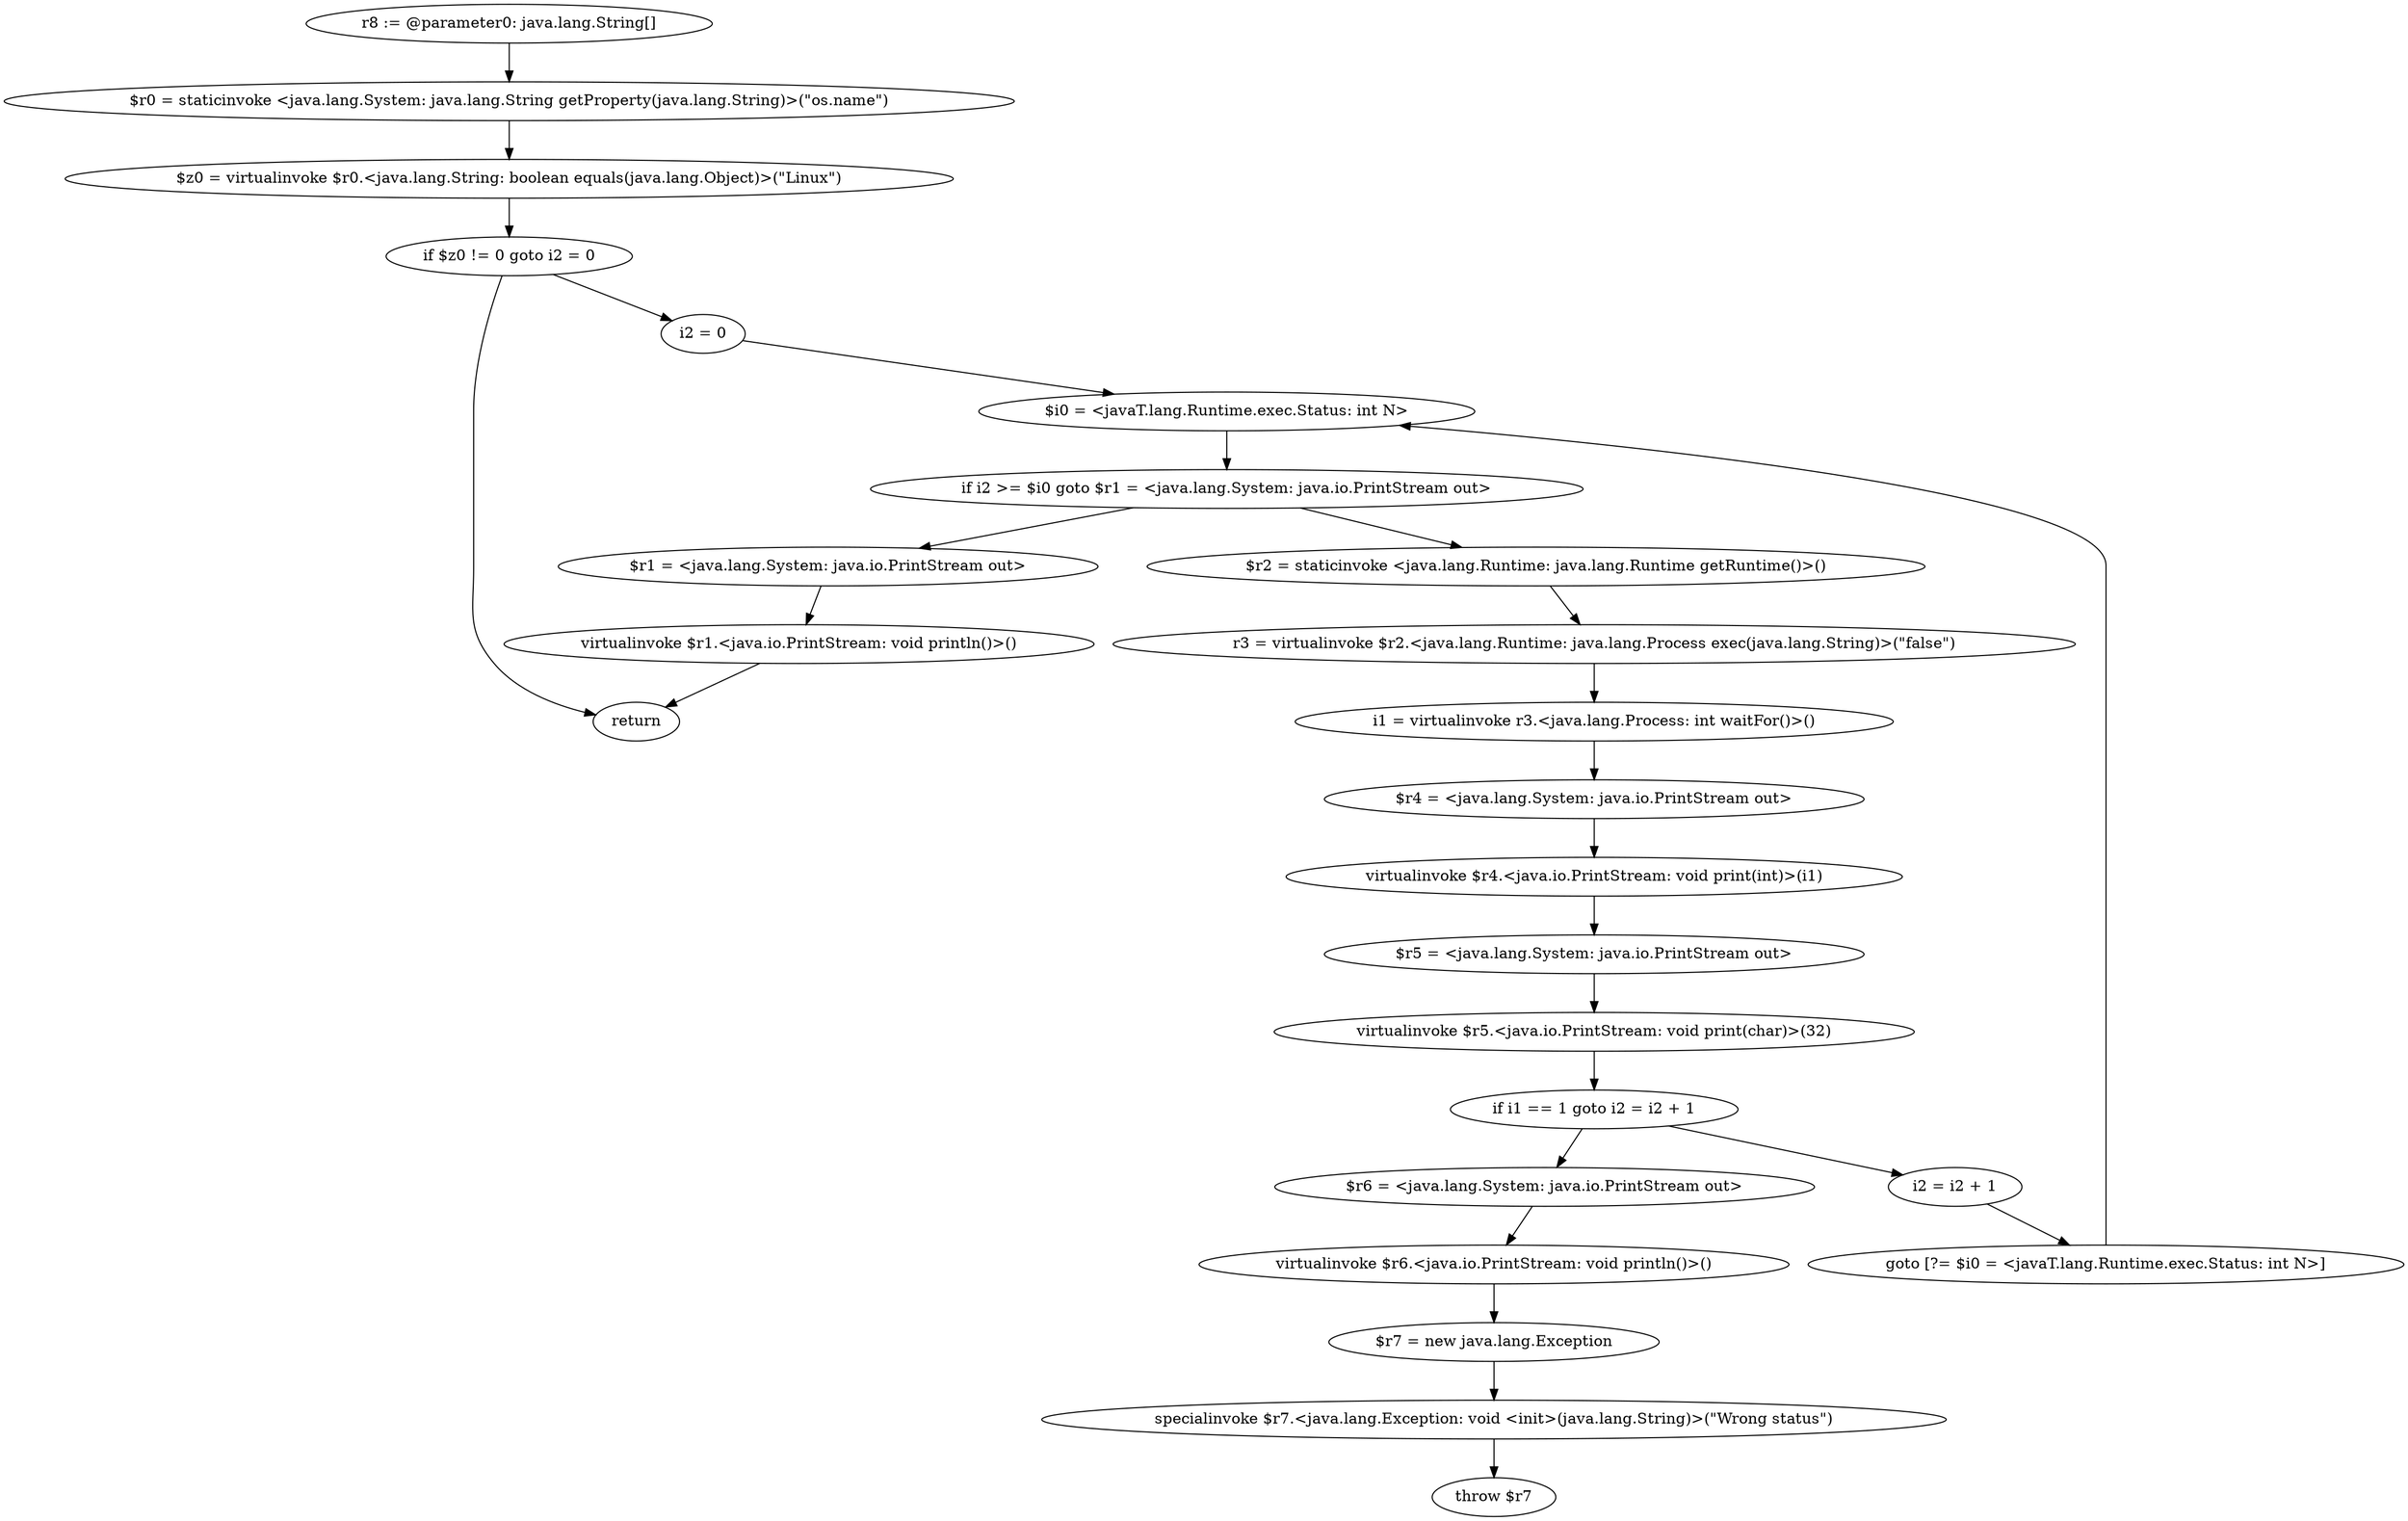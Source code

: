 digraph "unitGraph" {
    "r8 := @parameter0: java.lang.String[]"
    "$r0 = staticinvoke <java.lang.System: java.lang.String getProperty(java.lang.String)>(\"os.name\")"
    "$z0 = virtualinvoke $r0.<java.lang.String: boolean equals(java.lang.Object)>(\"Linux\")"
    "if $z0 != 0 goto i2 = 0"
    "return"
    "i2 = 0"
    "$i0 = <javaT.lang.Runtime.exec.Status: int N>"
    "if i2 >= $i0 goto $r1 = <java.lang.System: java.io.PrintStream out>"
    "$r2 = staticinvoke <java.lang.Runtime: java.lang.Runtime getRuntime()>()"
    "r3 = virtualinvoke $r2.<java.lang.Runtime: java.lang.Process exec(java.lang.String)>(\"false\")"
    "i1 = virtualinvoke r3.<java.lang.Process: int waitFor()>()"
    "$r4 = <java.lang.System: java.io.PrintStream out>"
    "virtualinvoke $r4.<java.io.PrintStream: void print(int)>(i1)"
    "$r5 = <java.lang.System: java.io.PrintStream out>"
    "virtualinvoke $r5.<java.io.PrintStream: void print(char)>(32)"
    "if i1 == 1 goto i2 = i2 + 1"
    "$r6 = <java.lang.System: java.io.PrintStream out>"
    "virtualinvoke $r6.<java.io.PrintStream: void println()>()"
    "$r7 = new java.lang.Exception"
    "specialinvoke $r7.<java.lang.Exception: void <init>(java.lang.String)>(\"Wrong status\")"
    "throw $r7"
    "i2 = i2 + 1"
    "goto [?= $i0 = <javaT.lang.Runtime.exec.Status: int N>]"
    "$r1 = <java.lang.System: java.io.PrintStream out>"
    "virtualinvoke $r1.<java.io.PrintStream: void println()>()"
    "r8 := @parameter0: java.lang.String[]"->"$r0 = staticinvoke <java.lang.System: java.lang.String getProperty(java.lang.String)>(\"os.name\")";
    "$r0 = staticinvoke <java.lang.System: java.lang.String getProperty(java.lang.String)>(\"os.name\")"->"$z0 = virtualinvoke $r0.<java.lang.String: boolean equals(java.lang.Object)>(\"Linux\")";
    "$z0 = virtualinvoke $r0.<java.lang.String: boolean equals(java.lang.Object)>(\"Linux\")"->"if $z0 != 0 goto i2 = 0";
    "if $z0 != 0 goto i2 = 0"->"return";
    "if $z0 != 0 goto i2 = 0"->"i2 = 0";
    "i2 = 0"->"$i0 = <javaT.lang.Runtime.exec.Status: int N>";
    "$i0 = <javaT.lang.Runtime.exec.Status: int N>"->"if i2 >= $i0 goto $r1 = <java.lang.System: java.io.PrintStream out>";
    "if i2 >= $i0 goto $r1 = <java.lang.System: java.io.PrintStream out>"->"$r2 = staticinvoke <java.lang.Runtime: java.lang.Runtime getRuntime()>()";
    "if i2 >= $i0 goto $r1 = <java.lang.System: java.io.PrintStream out>"->"$r1 = <java.lang.System: java.io.PrintStream out>";
    "$r2 = staticinvoke <java.lang.Runtime: java.lang.Runtime getRuntime()>()"->"r3 = virtualinvoke $r2.<java.lang.Runtime: java.lang.Process exec(java.lang.String)>(\"false\")";
    "r3 = virtualinvoke $r2.<java.lang.Runtime: java.lang.Process exec(java.lang.String)>(\"false\")"->"i1 = virtualinvoke r3.<java.lang.Process: int waitFor()>()";
    "i1 = virtualinvoke r3.<java.lang.Process: int waitFor()>()"->"$r4 = <java.lang.System: java.io.PrintStream out>";
    "$r4 = <java.lang.System: java.io.PrintStream out>"->"virtualinvoke $r4.<java.io.PrintStream: void print(int)>(i1)";
    "virtualinvoke $r4.<java.io.PrintStream: void print(int)>(i1)"->"$r5 = <java.lang.System: java.io.PrintStream out>";
    "$r5 = <java.lang.System: java.io.PrintStream out>"->"virtualinvoke $r5.<java.io.PrintStream: void print(char)>(32)";
    "virtualinvoke $r5.<java.io.PrintStream: void print(char)>(32)"->"if i1 == 1 goto i2 = i2 + 1";
    "if i1 == 1 goto i2 = i2 + 1"->"$r6 = <java.lang.System: java.io.PrintStream out>";
    "if i1 == 1 goto i2 = i2 + 1"->"i2 = i2 + 1";
    "$r6 = <java.lang.System: java.io.PrintStream out>"->"virtualinvoke $r6.<java.io.PrintStream: void println()>()";
    "virtualinvoke $r6.<java.io.PrintStream: void println()>()"->"$r7 = new java.lang.Exception";
    "$r7 = new java.lang.Exception"->"specialinvoke $r7.<java.lang.Exception: void <init>(java.lang.String)>(\"Wrong status\")";
    "specialinvoke $r7.<java.lang.Exception: void <init>(java.lang.String)>(\"Wrong status\")"->"throw $r7";
    "i2 = i2 + 1"->"goto [?= $i0 = <javaT.lang.Runtime.exec.Status: int N>]";
    "goto [?= $i0 = <javaT.lang.Runtime.exec.Status: int N>]"->"$i0 = <javaT.lang.Runtime.exec.Status: int N>";
    "$r1 = <java.lang.System: java.io.PrintStream out>"->"virtualinvoke $r1.<java.io.PrintStream: void println()>()";
    "virtualinvoke $r1.<java.io.PrintStream: void println()>()"->"return";
}
